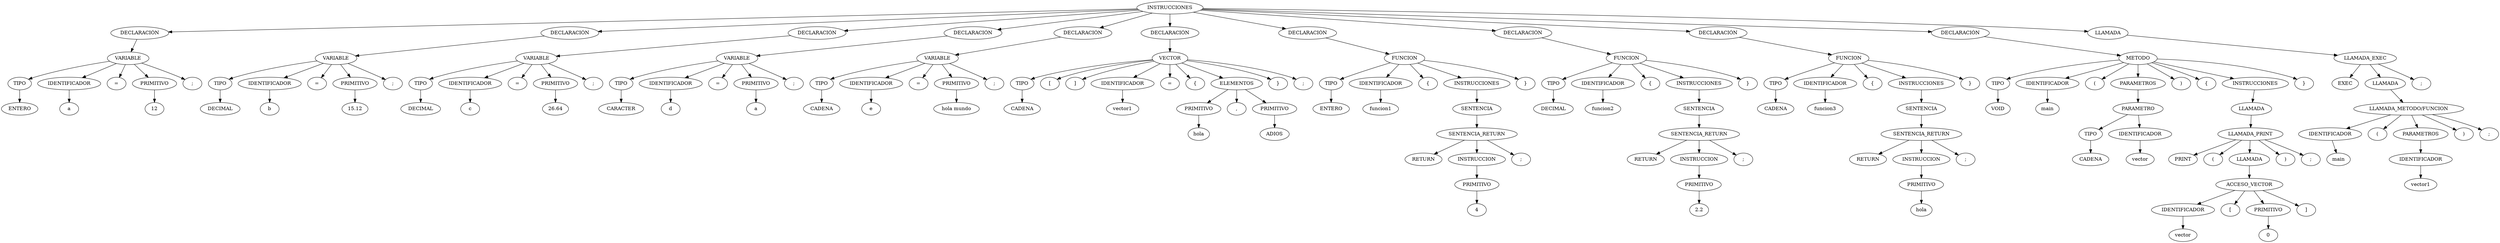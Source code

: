 digraph {
n0[label="INSTRUCCIONES"];
n486[label="DECLARACIÓN"];
n0->n486;
n487[label="VARIABLE"];
n486->n487;
n488[label="TIPO"];
n487->n488;
n489[label="ENTERO"];
n488->n489;
n490[label="IDENTIFICADOR"];
n487->n490;
n491[label="a"];
n490->n491;
n492[label="="];
n487->n492;
n493[label="PRIMITIVO"];
n487->n493;
n494[label="12"];
n493->n494;
n495[label=";"];
n487->n495;
n496[label="DECLARACIÓN"];
n0->n496;
n497[label="VARIABLE"];
n496->n497;
n498[label="TIPO"];
n497->n498;
n499[label="DECIMAL"];
n498->n499;
n500[label="IDENTIFICADOR"];
n497->n500;
n501[label="b"];
n500->n501;
n502[label="="];
n497->n502;
n503[label="PRIMITIVO"];
n497->n503;
n504[label="15.12"];
n503->n504;
n505[label=";"];
n497->n505;
n506[label="DECLARACIÓN"];
n0->n506;
n507[label="VARIABLE"];
n506->n507;
n508[label="TIPO"];
n507->n508;
n509[label="DECIMAL"];
n508->n509;
n510[label="IDENTIFICADOR"];
n507->n510;
n511[label="c"];
n510->n511;
n512[label="="];
n507->n512;
n513[label="PRIMITIVO"];
n507->n513;
n514[label="26.64"];
n513->n514;
n515[label=";"];
n507->n515;
n516[label="DECLARACIÓN"];
n0->n516;
n517[label="VARIABLE"];
n516->n517;
n518[label="TIPO"];
n517->n518;
n519[label="CARACTER"];
n518->n519;
n520[label="IDENTIFICADOR"];
n517->n520;
n521[label="d"];
n520->n521;
n522[label="="];
n517->n522;
n523[label="PRIMITIVO"];
n517->n523;
n524[label="a"];
n523->n524;
n525[label=";"];
n517->n525;
n526[label="DECLARACIÓN"];
n0->n526;
n527[label="VARIABLE"];
n526->n527;
n528[label="TIPO"];
n527->n528;
n529[label="CADENA"];
n528->n529;
n530[label="IDENTIFICADOR"];
n527->n530;
n531[label="e"];
n530->n531;
n532[label="="];
n527->n532;
n533[label="PRIMITIVO"];
n527->n533;
n534[label="hola mundo"];
n533->n534;
n535[label=";"];
n527->n535;
n536[label="DECLARACIÓN"];
n0->n536;
n537[label="VECTOR"];
n536->n537;
n538[label="TIPO"];
n537->n538;
n539[label="CADENA"];
n538->n539;
n540[label="["];
n537->n540;
n541[label="]"];
n537->n541;
n542[label="IDENTIFICADOR"];
n537->n542;
n543[label="vector1"];
n542->n543;
n544[label="="];
n537->n544;
n545[label="{"];
n537->n545;
n546[label="ELEMENTOS"];
n537->n546;
n547[label="PRIMITIVO"];
n546->n547;
n548[label="hola"];
n547->n548;
n549[label=","];
n546->n549;
n550[label="PRIMITIVO"];
n546->n550;
n551[label="ADIOS"];
n550->n551;
n552[label="}"];
n537->n552;
n553[label=";"];
n537->n553;
n554[label="DECLARACIÓN"];
n0->n554;
n555[label="FUNCION"];
n554->n555;
n556[label="TIPO"];
n555->n556;
n557[label="ENTERO"];
n556->n557;
n558[label="IDENTIFICADOR"];
n555->n558;
n559[label="funcion1"];
n558->n559;
n560[label="{"];
n555->n560;
n561[label="INSTRUCCIONES"];
n555->n561;
n562[label="SENTENCIA"];
n561->n562;
n563[label="SENTENCIA_RETURN"];
n562->n563;
n564[label="RETURN"];
n563->n564;
n565[label="INSTRUCCION"];
n563->n565;
n566[label="PRIMITIVO"];
n565->n566;
n567[label="4"];
n566->n567;
n568[label=";"];
n563->n568;
n569[label="}"];
n555->n569;
n570[label="DECLARACIÓN"];
n0->n570;
n571[label="FUNCION"];
n570->n571;
n572[label="TIPO"];
n571->n572;
n573[label="DECIMAL"];
n572->n573;
n574[label="IDENTIFICADOR"];
n571->n574;
n575[label="funcion2"];
n574->n575;
n576[label="{"];
n571->n576;
n577[label="INSTRUCCIONES"];
n571->n577;
n578[label="SENTENCIA"];
n577->n578;
n579[label="SENTENCIA_RETURN"];
n578->n579;
n580[label="RETURN"];
n579->n580;
n581[label="INSTRUCCION"];
n579->n581;
n582[label="PRIMITIVO"];
n581->n582;
n583[label="2.2"];
n582->n583;
n584[label=";"];
n579->n584;
n585[label="}"];
n571->n585;
n586[label="DECLARACIÓN"];
n0->n586;
n587[label="FUNCION"];
n586->n587;
n588[label="TIPO"];
n587->n588;
n589[label="CADENA"];
n588->n589;
n590[label="IDENTIFICADOR"];
n587->n590;
n591[label="funcion3"];
n590->n591;
n592[label="{"];
n587->n592;
n593[label="INSTRUCCIONES"];
n587->n593;
n594[label="SENTENCIA"];
n593->n594;
n595[label="SENTENCIA_RETURN"];
n594->n595;
n596[label="RETURN"];
n595->n596;
n597[label="INSTRUCCION"];
n595->n597;
n598[label="PRIMITIVO"];
n597->n598;
n599[label="hola"];
n598->n599;
n600[label=";"];
n595->n600;
n601[label="}"];
n587->n601;
n602[label="DECLARACIÓN"];
n0->n602;
n603[label="METODO"];
n602->n603;
n604[label="TIPO"];
n603->n604;
n605[label="VOID"];
n604->n605;
n606[label="IDENTIFICADOR"];
n603->n606;
n607[label="main"];
n606->n607;
n608[label="("];
n603->n608;
n609[label="PARAMETROS"];
n603->n609;
n610[label="PARAMETRO"];
n609->n610;
n611[label="TIPO"];
n610->n611;
n612[label="CADENA"];
n611->n612;
n613[label="IDENTIFICADOR"];
n610->n613;
n614[label="vector"];
n613->n614;
n615[label=")"];
n603->n615;
n616[label="{"];
n603->n616;
n617[label="INSTRUCCIONES"];
n603->n617;
n618[label="LLAMADA"];
n617->n618;
n619[label="LLAMADA_PRINT"];
n618->n619;
n620[label="PRINT"];
n619->n620;
n621[label="("];
n619->n621;
n622[label="LLAMADA"];
n619->n622;
n623[label="ACCESO_VECTOR"];
n622->n623;
n624[label="IDENTIFICADOR"];
n623->n624;
n625[label="vector"];
n624->n625;
n626[label="["];
n623->n626;
n627[label="PRIMITIVO"];
n623->n627;
n628[label="0"];
n627->n628;
n629[label="]"];
n623->n629;
n630[label=")"];
n619->n630;
n631[label=";"];
n619->n631;
n632[label="}"];
n603->n632;
n633[label="LLAMADA"];
n0->n633;
n634[label="LLAMADA_EXEC"];
n633->n634;
n635[label="EXEC"];
n634->n635;
n636[label="LLAMADA"];
n634->n636;
n637[label="LLAMADA_METODO/FUNCION"];
n636->n637;
n638[label="IDENTIFICADOR"];
n637->n638;
n639[label="main"];
n638->n639;
n640[label="("];
n637->n640;
n641[label="PARAMETROS"];
n637->n641;
n642[label="IDENTIFICADOR"];
n641->n642;
n643[label="vector1"];
n642->n643;
n644[label=")"];
n637->n644;
n645[label=";"];
n637->n645;
n646[label=";"];
n634->n646;
}